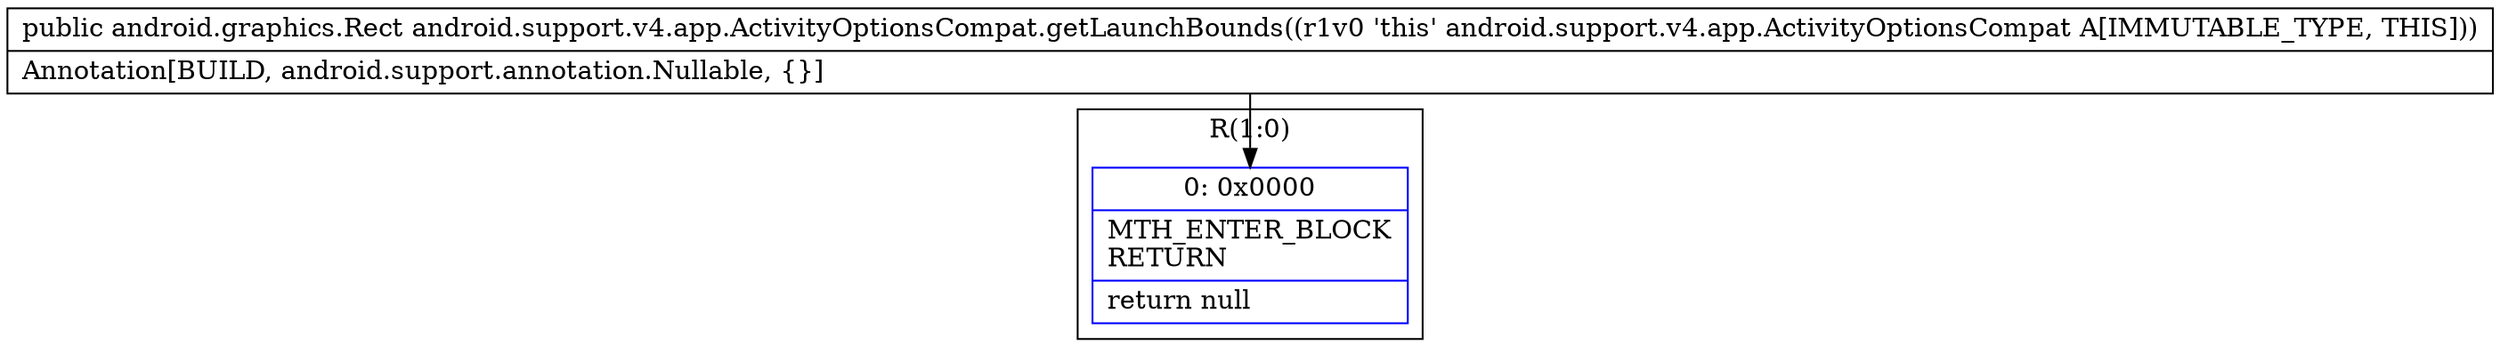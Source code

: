 digraph "CFG forandroid.support.v4.app.ActivityOptionsCompat.getLaunchBounds()Landroid\/graphics\/Rect;" {
subgraph cluster_Region_299135710 {
label = "R(1:0)";
node [shape=record,color=blue];
Node_0 [shape=record,label="{0\:\ 0x0000|MTH_ENTER_BLOCK\lRETURN\l|return null\l}"];
}
MethodNode[shape=record,label="{public android.graphics.Rect android.support.v4.app.ActivityOptionsCompat.getLaunchBounds((r1v0 'this' android.support.v4.app.ActivityOptionsCompat A[IMMUTABLE_TYPE, THIS]))  | Annotation[BUILD, android.support.annotation.Nullable, \{\}]\l}"];
MethodNode -> Node_0;
}

